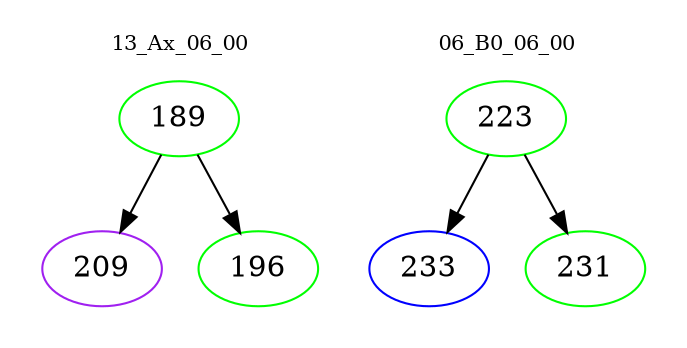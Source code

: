 digraph{
subgraph cluster_0 {
color = white
label = "13_Ax_06_00";
fontsize=10;
T0_189 [label="189", color="green"]
T0_189 -> T0_209 [color="black"]
T0_209 [label="209", color="purple"]
T0_189 -> T0_196 [color="black"]
T0_196 [label="196", color="green"]
}
subgraph cluster_1 {
color = white
label = "06_B0_06_00";
fontsize=10;
T1_223 [label="223", color="green"]
T1_223 -> T1_233 [color="black"]
T1_233 [label="233", color="blue"]
T1_223 -> T1_231 [color="black"]
T1_231 [label="231", color="green"]
}
}
